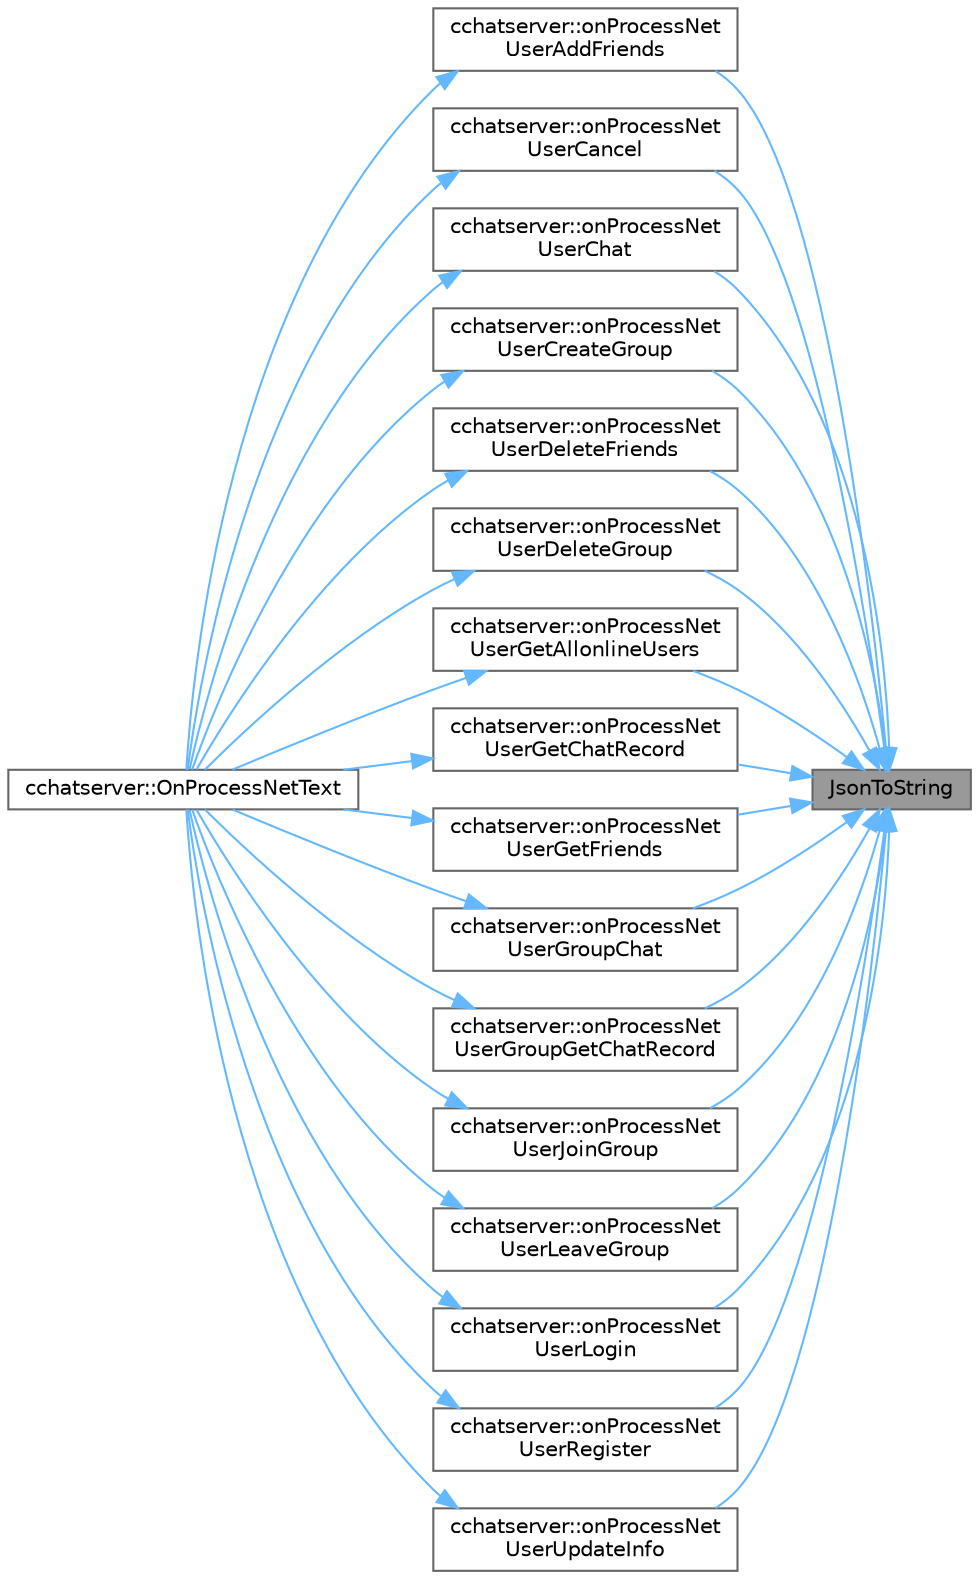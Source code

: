 digraph "JsonToString"
{
 // LATEX_PDF_SIZE
  bgcolor="transparent";
  edge [fontname=Helvetica,fontsize=10,labelfontname=Helvetica,labelfontsize=10];
  node [fontname=Helvetica,fontsize=10,shape=box,height=0.2,width=0.4];
  rankdir="RL";
  Node1 [id="Node000001",label="JsonToString",height=0.2,width=0.4,color="gray40", fillcolor="grey60", style="filled", fontcolor="black",tooltip="QJsonObject 转 QString。"];
  Node1 -> Node2 [id="edge1_Node000001_Node000002",dir="back",color="steelblue1",style="solid",tooltip=" "];
  Node2 [id="Node000002",label="cchatserver::onProcessNet\lUserAddFriends",height=0.2,width=0.4,color="grey40", fillcolor="white", style="filled",URL="$classcchatserver.html#a3bcd636062d08310d6871cdc56e0fd35",tooltip="处理用户加好友消息"];
  Node2 -> Node3 [id="edge2_Node000002_Node000003",dir="back",color="steelblue1",style="solid",tooltip=" "];
  Node3 [id="Node000003",label="cchatserver::OnProcessNetText",height=0.2,width=0.4,color="grey40", fillcolor="white", style="filled",URL="$classcchatserver.html#a2122f43bc76cad23f89fc7d696f6c2e2",tooltip="处理网络字符串消息"];
  Node1 -> Node4 [id="edge3_Node000001_Node000004",dir="back",color="steelblue1",style="solid",tooltip=" "];
  Node4 [id="Node000004",label="cchatserver::onProcessNet\lUserCancel",height=0.2,width=0.4,color="grey40", fillcolor="white", style="filled",URL="$classcchatserver.html#a9ce6b0bc94751e35733c662712e35468",tooltip="处理用户注销消息"];
  Node4 -> Node3 [id="edge4_Node000004_Node000003",dir="back",color="steelblue1",style="solid",tooltip=" "];
  Node1 -> Node5 [id="edge5_Node000001_Node000005",dir="back",color="steelblue1",style="solid",tooltip=" "];
  Node5 [id="Node000005",label="cchatserver::onProcessNet\lUserChat",height=0.2,width=0.4,color="grey40", fillcolor="white", style="filled",URL="$classcchatserver.html#a432eb6af8b7153bffb6399c3f4cf31cf",tooltip="处理用户聊天消息"];
  Node5 -> Node3 [id="edge6_Node000005_Node000003",dir="back",color="steelblue1",style="solid",tooltip=" "];
  Node1 -> Node6 [id="edge7_Node000001_Node000006",dir="back",color="steelblue1",style="solid",tooltip=" "];
  Node6 [id="Node000006",label="cchatserver::onProcessNet\lUserCreateGroup",height=0.2,width=0.4,color="grey40", fillcolor="white", style="filled",URL="$classcchatserver.html#a9a453b2b64e6b75694abf3dc04ac9c0e",tooltip="处理建立新群消息"];
  Node6 -> Node3 [id="edge8_Node000006_Node000003",dir="back",color="steelblue1",style="solid",tooltip=" "];
  Node1 -> Node7 [id="edge9_Node000001_Node000007",dir="back",color="steelblue1",style="solid",tooltip=" "];
  Node7 [id="Node000007",label="cchatserver::onProcessNet\lUserDeleteFriends",height=0.2,width=0.4,color="grey40", fillcolor="white", style="filled",URL="$classcchatserver.html#a63ed182a0484cab37577ab5f919a59f2",tooltip="处理用户删除好友消息"];
  Node7 -> Node3 [id="edge10_Node000007_Node000003",dir="back",color="steelblue1",style="solid",tooltip=" "];
  Node1 -> Node8 [id="edge11_Node000001_Node000008",dir="back",color="steelblue1",style="solid",tooltip=" "];
  Node8 [id="Node000008",label="cchatserver::onProcessNet\lUserDeleteGroup",height=0.2,width=0.4,color="grey40", fillcolor="white", style="filled",URL="$classcchatserver.html#ae17f04b24b5c267cc9525a5fff7b371c",tooltip="处理解散群消息"];
  Node8 -> Node3 [id="edge12_Node000008_Node000003",dir="back",color="steelblue1",style="solid",tooltip=" "];
  Node1 -> Node9 [id="edge13_Node000001_Node000009",dir="back",color="steelblue1",style="solid",tooltip=" "];
  Node9 [id="Node000009",label="cchatserver::onProcessNet\lUserGetAllonlineUsers",height=0.2,width=0.4,color="grey40", fillcolor="white", style="filled",URL="$classcchatserver.html#ab73b9518159b62f4fcd9e532a23f9dd2",tooltip="处理用户得到当前所有在线用户信息"];
  Node9 -> Node3 [id="edge14_Node000009_Node000003",dir="back",color="steelblue1",style="solid",tooltip=" "];
  Node1 -> Node10 [id="edge15_Node000001_Node000010",dir="back",color="steelblue1",style="solid",tooltip=" "];
  Node10 [id="Node000010",label="cchatserver::onProcessNet\lUserGetChatRecord",height=0.2,width=0.4,color="grey40", fillcolor="white", style="filled",URL="$classcchatserver.html#a1fa67f0487ca6b985190556dbec7eb1c",tooltip="处理用户获取聊天记录消息"];
  Node10 -> Node3 [id="edge16_Node000010_Node000003",dir="back",color="steelblue1",style="solid",tooltip=" "];
  Node1 -> Node11 [id="edge17_Node000001_Node000011",dir="back",color="steelblue1",style="solid",tooltip=" "];
  Node11 [id="Node000011",label="cchatserver::onProcessNet\lUserGetFriends",height=0.2,width=0.4,color="grey40", fillcolor="white", style="filled",URL="$classcchatserver.html#a2cf2b0f9d7a9e8eb603a93ff8f39f6fb",tooltip="处理用户得到好友消息"];
  Node11 -> Node3 [id="edge18_Node000011_Node000003",dir="back",color="steelblue1",style="solid",tooltip=" "];
  Node1 -> Node12 [id="edge19_Node000001_Node000012",dir="back",color="steelblue1",style="solid",tooltip=" "];
  Node12 [id="Node000012",label="cchatserver::onProcessNet\lUserGroupChat",height=0.2,width=0.4,color="grey40", fillcolor="white", style="filled",URL="$classcchatserver.html#ae30087229532fedfbc73faf40bdd1863",tooltip="处理用户聊天消息"];
  Node12 -> Node3 [id="edge20_Node000012_Node000003",dir="back",color="steelblue1",style="solid",tooltip=" "];
  Node1 -> Node13 [id="edge21_Node000001_Node000013",dir="back",color="steelblue1",style="solid",tooltip=" "];
  Node13 [id="Node000013",label="cchatserver::onProcessNet\lUserGroupGetChatRecord",height=0.2,width=0.4,color="grey40", fillcolor="white", style="filled",URL="$classcchatserver.html#af8ab0dc1708dd364652cbd59040531ba",tooltip="处理用户获取聊天记录消息"];
  Node13 -> Node3 [id="edge22_Node000013_Node000003",dir="back",color="steelblue1",style="solid",tooltip=" "];
  Node1 -> Node14 [id="edge23_Node000001_Node000014",dir="back",color="steelblue1",style="solid",tooltip=" "];
  Node14 [id="Node000014",label="cchatserver::onProcessNet\lUserJoinGroup",height=0.2,width=0.4,color="grey40", fillcolor="white", style="filled",URL="$classcchatserver.html#a6e01efd3c5ff1323ab11d1179c25d5bf",tooltip="处理加入群消息"];
  Node14 -> Node3 [id="edge24_Node000014_Node000003",dir="back",color="steelblue1",style="solid",tooltip=" "];
  Node1 -> Node15 [id="edge25_Node000001_Node000015",dir="back",color="steelblue1",style="solid",tooltip=" "];
  Node15 [id="Node000015",label="cchatserver::onProcessNet\lUserLeaveGroup",height=0.2,width=0.4,color="grey40", fillcolor="white", style="filled",URL="$classcchatserver.html#af143a16110da7c8584f24e4f5406c4d7",tooltip="处理离开群消息"];
  Node15 -> Node3 [id="edge26_Node000015_Node000003",dir="back",color="steelblue1",style="solid",tooltip=" "];
  Node1 -> Node16 [id="edge27_Node000001_Node000016",dir="back",color="steelblue1",style="solid",tooltip=" "];
  Node16 [id="Node000016",label="cchatserver::onProcessNet\lUserLogin",height=0.2,width=0.4,color="grey40", fillcolor="white", style="filled",URL="$classcchatserver.html#aadbe4c57bd2af80db55ddce2356d8b86",tooltip="处理用户登录消息"];
  Node16 -> Node3 [id="edge28_Node000016_Node000003",dir="back",color="steelblue1",style="solid",tooltip=" "];
  Node1 -> Node17 [id="edge29_Node000001_Node000017",dir="back",color="steelblue1",style="solid",tooltip=" "];
  Node17 [id="Node000017",label="cchatserver::onProcessNet\lUserRegister",height=0.2,width=0.4,color="grey40", fillcolor="white", style="filled",URL="$classcchatserver.html#a8fbbd299dc5a3127e42568fbf2c43ea4",tooltip="处理用户注册消息"];
  Node17 -> Node3 [id="edge30_Node000017_Node000003",dir="back",color="steelblue1",style="solid",tooltip=" "];
  Node1 -> Node18 [id="edge31_Node000001_Node000018",dir="back",color="steelblue1",style="solid",tooltip=" "];
  Node18 [id="Node000018",label="cchatserver::onProcessNet\lUserUpdateInfo",height=0.2,width=0.4,color="grey40", fillcolor="white", style="filled",URL="$classcchatserver.html#aa99460fbbfcb7b9d4e670577362a5a0a",tooltip="处理用户修改信息消息"];
  Node18 -> Node3 [id="edge32_Node000018_Node000003",dir="back",color="steelblue1",style="solid",tooltip=" "];
}
